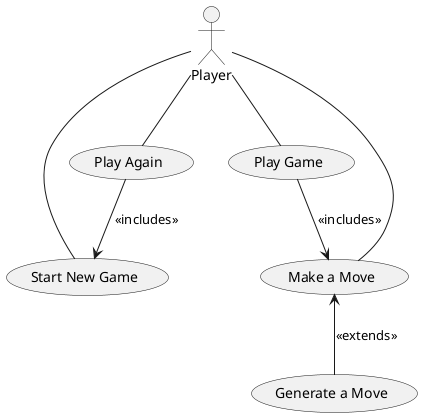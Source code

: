 @startuml

actor Player

usecase "Start New Game" as Start
usecase "Play Again" as Again
usecase "Play Game" as Play
usecase "Make a Move" as Move
usecase "Generate a Move" as Generate

Play --> Move: <<includes>>
Again --> Start: <<includes>>
Move <-- Generate: <<extends>>

Player -- Start
Player -- Again
Player -- Play
Player -- Move
@enduml
